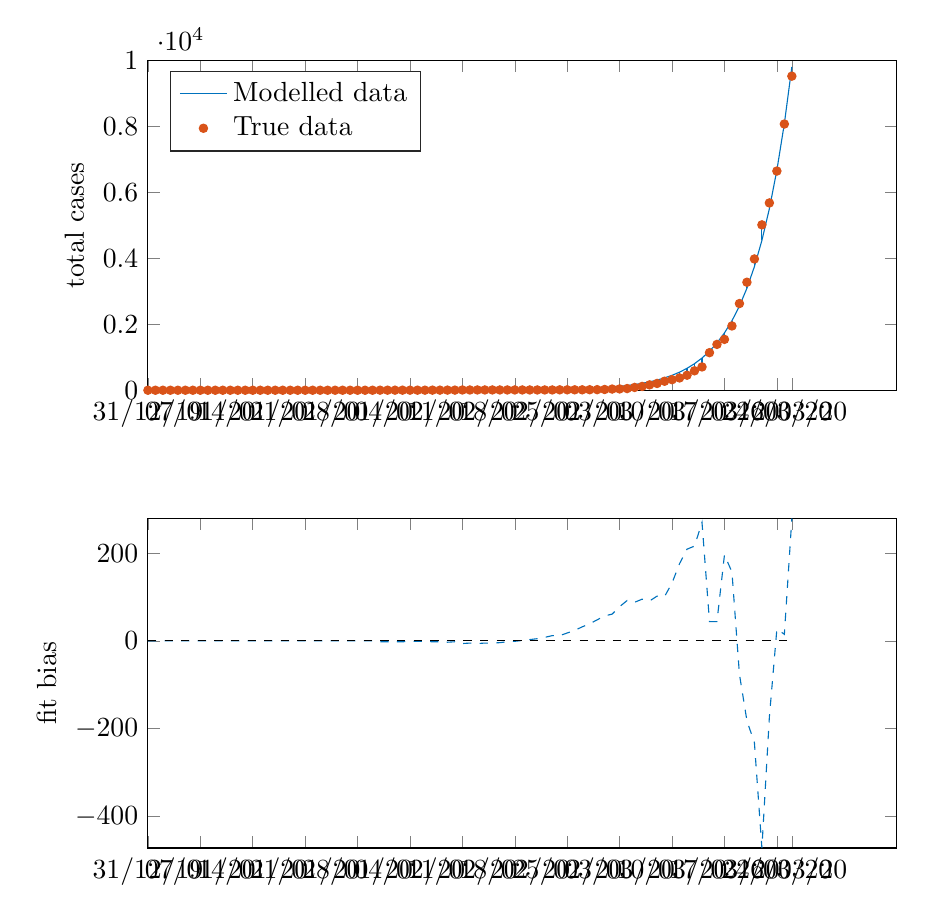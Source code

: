 % This file was created by matlab2tikz.
% Minimal pgfplots version: 1.3
%
\definecolor{mycolor1}{rgb}{0.0,0.447,0.741}%
\definecolor{mycolor2}{rgb}{0.85,0.325,0.098}%
%
\begin{tikzpicture}

\begin{axis}[%
width=9.509cm,
height=4.186cm,
at={(0cm,5.814cm)},
scale only axis,
xmin=0,
xmax=100,
xtick={0,7,14,21,28,35,42,49,56,63,70,77,84,86},
xticklabels={{31/12/19},{07/01/20},{14/01/20},{21/01/20},{28/01/20},{04/02/20},{11/02/20},{18/02/20},{25/02/20},{03/03/20},{10/03/20},{17/03/20},{24/03/20},{26/03/20}},
ymin=0,
ymax=10000,
ylabel={total cases},
legend style={at={(0.03,0.97)},anchor=north west,legend cell align=left,align=left,draw=white!15!black}
]
\addplot [color=mycolor1,solid]
  table[row sep=crcr]{%
0	0\\
1	0\\
2	0\\
3	0\\
4	0\\
5	0\\
6	0\\
7	0\\
8	0\\
9	0\\
10	0\\
11	0\\
12	0\\
13	0\\
14	0\\
15	0\\
16	0\\
17	0\\
18	0\\
19	0\\
20	0\\
21	0\\
22	0\\
23	0\\
24	0\\
25	0\\
26	0\\
27	0\\
28	0\\
29	0\\
30	0\\
31	0\\
32	0\\
33	0\\
34	0\\
35	1\\
36	1\\
37	1\\
38	1\\
39	1\\
40	1\\
41	2\\
42	2\\
43	3\\
44	3\\
45	4\\
46	4\\
47	5\\
48	7\\
49	8\\
50	10\\
51	12\\
52	14\\
53	17\\
54	21\\
55	25\\
56	31\\
57	37\\
58	45\\
59	55\\
60	66\\
61	80\\
62	97\\
63	118\\
64	143\\
65	173\\
66	210\\
67	254\\
68	308\\
69	374\\
70	453\\
71	549\\
72	665\\
73	806\\
74	977\\
75	1184\\
76	1435\\
77	1739\\
78	2107\\
79	2554\\
80	3095\\
81	3751\\
82	4546\\
83	5510\\
84	6677\\
85	8092\\
86	9808\\
};
\addlegendentry{Modelled data};

\addplot[only marks,mark=*,mark options={},mark size=1.5pt,color=mycolor2] plot table[row sep=crcr,]{%
0	0\\
1	0\\
2	0\\
3	0\\
4	0\\
5	0\\
6	0\\
7	0\\
8	0\\
9	0\\
10	0\\
11	0\\
12	0\\
13	0\\
14	0\\
15	0\\
16	0\\
17	0\\
18	0\\
19	0\\
20	0\\
21	0\\
22	0\\
23	0\\
24	0\\
25	0\\
26	0\\
27	0\\
28	0\\
29	0\\
30	0\\
31	2\\
32	2\\
33	2\\
34	2\\
35	2\\
36	2\\
37	2\\
38	3\\
39	3\\
40	4\\
41	4\\
42	8\\
43	8\\
44	9\\
45	9\\
46	9\\
47	9\\
48	9\\
49	9\\
50	9\\
51	9\\
52	9\\
53	9\\
54	9\\
55	13\\
56	13\\
57	13\\
58	13\\
59	16\\
60	18\\
61	23\\
62	36\\
63	40\\
64	51\\
65	85\\
66	115\\
67	163\\
68	206\\
69	273\\
70	321\\
71	373\\
72	456\\
73	590\\
74	707\\
75	1140\\
76	1391\\
77	1543\\
78	1950\\
79	2630\\
80	3277\\
81	3983\\
82	5018\\
83	5683\\
84	6650\\
85	8077\\
86	9529\\
};
\addlegendentry{True data};

\addplot [color=mycolor1,solid,forget plot]
  table[row sep=crcr]{%
0	0\\
0	0\\
};
\addplot [color=mycolor1,solid,forget plot]
  table[row sep=crcr]{%
1	0\\
1	0\\
};
\addplot [color=mycolor1,solid,forget plot]
  table[row sep=crcr]{%
2	0\\
2	0\\
};
\addplot [color=mycolor1,solid,forget plot]
  table[row sep=crcr]{%
3	0\\
3	0\\
};
\addplot [color=mycolor1,solid,forget plot]
  table[row sep=crcr]{%
4	0\\
4	0\\
};
\addplot [color=mycolor1,solid,forget plot]
  table[row sep=crcr]{%
5	0\\
5	0\\
};
\addplot [color=mycolor1,solid,forget plot]
  table[row sep=crcr]{%
6	0\\
6	0\\
};
\addplot [color=mycolor1,solid,forget plot]
  table[row sep=crcr]{%
7	0\\
7	0\\
};
\addplot [color=mycolor1,solid,forget plot]
  table[row sep=crcr]{%
8	0\\
8	0\\
};
\addplot [color=mycolor1,solid,forget plot]
  table[row sep=crcr]{%
9	0\\
9	0\\
};
\addplot [color=mycolor1,solid,forget plot]
  table[row sep=crcr]{%
10	0\\
10	0\\
};
\addplot [color=mycolor1,solid,forget plot]
  table[row sep=crcr]{%
11	0\\
11	0\\
};
\addplot [color=mycolor1,solid,forget plot]
  table[row sep=crcr]{%
12	0\\
12	0\\
};
\addplot [color=mycolor1,solid,forget plot]
  table[row sep=crcr]{%
13	0\\
13	0\\
};
\addplot [color=mycolor1,solid,forget plot]
  table[row sep=crcr]{%
14	0\\
14	0\\
};
\addplot [color=mycolor1,solid,forget plot]
  table[row sep=crcr]{%
15	0\\
15	0\\
};
\addplot [color=mycolor1,solid,forget plot]
  table[row sep=crcr]{%
16	0\\
16	0\\
};
\addplot [color=mycolor1,solid,forget plot]
  table[row sep=crcr]{%
17	0\\
17	0\\
};
\addplot [color=mycolor1,solid,forget plot]
  table[row sep=crcr]{%
18	0\\
18	0\\
};
\addplot [color=mycolor1,solid,forget plot]
  table[row sep=crcr]{%
19	0\\
19	0\\
};
\addplot [color=mycolor1,solid,forget plot]
  table[row sep=crcr]{%
20	0\\
20	0\\
};
\addplot [color=mycolor1,solid,forget plot]
  table[row sep=crcr]{%
21	0\\
21	0\\
};
\addplot [color=mycolor1,solid,forget plot]
  table[row sep=crcr]{%
22	0\\
22	0\\
};
\addplot [color=mycolor1,solid,forget plot]
  table[row sep=crcr]{%
23	0\\
23	0\\
};
\addplot [color=mycolor1,solid,forget plot]
  table[row sep=crcr]{%
24	0\\
24	0\\
};
\addplot [color=mycolor1,solid,forget plot]
  table[row sep=crcr]{%
25	0\\
25	0\\
};
\addplot [color=mycolor1,solid,forget plot]
  table[row sep=crcr]{%
26	0\\
26	0\\
};
\addplot [color=mycolor1,solid,forget plot]
  table[row sep=crcr]{%
27	0\\
27	0\\
};
\addplot [color=mycolor1,solid,forget plot]
  table[row sep=crcr]{%
28	0\\
28	0\\
};
\addplot [color=mycolor1,solid,forget plot]
  table[row sep=crcr]{%
29	0\\
29	0\\
};
\addplot [color=mycolor1,solid,forget plot]
  table[row sep=crcr]{%
30	0\\
30	0\\
};
\addplot [color=mycolor1,solid,forget plot]
  table[row sep=crcr]{%
31	2\\
31	0\\
};
\addplot [color=mycolor1,solid,forget plot]
  table[row sep=crcr]{%
32	2\\
32	0\\
};
\addplot [color=mycolor1,solid,forget plot]
  table[row sep=crcr]{%
33	2\\
33	0\\
};
\addplot [color=mycolor1,solid,forget plot]
  table[row sep=crcr]{%
34	2\\
34	0\\
};
\addplot [color=mycolor1,solid,forget plot]
  table[row sep=crcr]{%
35	2\\
35	1\\
};
\addplot [color=mycolor1,solid,forget plot]
  table[row sep=crcr]{%
36	2\\
36	1\\
};
\addplot [color=mycolor1,solid,forget plot]
  table[row sep=crcr]{%
37	2\\
37	1\\
};
\addplot [color=mycolor1,solid,forget plot]
  table[row sep=crcr]{%
38	3\\
38	1\\
};
\addplot [color=mycolor1,solid,forget plot]
  table[row sep=crcr]{%
39	3\\
39	1\\
};
\addplot [color=mycolor1,solid,forget plot]
  table[row sep=crcr]{%
40	4\\
40	1\\
};
\addplot [color=mycolor1,solid,forget plot]
  table[row sep=crcr]{%
41	4\\
41	2\\
};
\addplot [color=mycolor1,solid,forget plot]
  table[row sep=crcr]{%
42	8\\
42	2\\
};
\addplot [color=mycolor1,solid,forget plot]
  table[row sep=crcr]{%
43	8\\
43	3\\
};
\addplot [color=mycolor1,solid,forget plot]
  table[row sep=crcr]{%
44	9\\
44	3\\
};
\addplot [color=mycolor1,solid,forget plot]
  table[row sep=crcr]{%
45	9\\
45	4\\
};
\addplot [color=mycolor1,solid,forget plot]
  table[row sep=crcr]{%
46	9\\
46	4\\
};
\addplot [color=mycolor1,solid,forget plot]
  table[row sep=crcr]{%
47	9\\
47	5\\
};
\addplot [color=mycolor1,solid,forget plot]
  table[row sep=crcr]{%
48	9\\
48	7\\
};
\addplot [color=mycolor1,solid,forget plot]
  table[row sep=crcr]{%
49	9\\
49	8\\
};
\addplot [color=mycolor1,solid,forget plot]
  table[row sep=crcr]{%
50	9\\
50	10\\
};
\addplot [color=mycolor1,solid,forget plot]
  table[row sep=crcr]{%
51	9\\
51	12\\
};
\addplot [color=mycolor1,solid,forget plot]
  table[row sep=crcr]{%
52	9\\
52	14\\
};
\addplot [color=mycolor1,solid,forget plot]
  table[row sep=crcr]{%
53	9\\
53	17\\
};
\addplot [color=mycolor1,solid,forget plot]
  table[row sep=crcr]{%
54	9\\
54	21\\
};
\addplot [color=mycolor1,solid,forget plot]
  table[row sep=crcr]{%
55	13\\
55	25\\
};
\addplot [color=mycolor1,solid,forget plot]
  table[row sep=crcr]{%
56	13\\
56	31\\
};
\addplot [color=mycolor1,solid,forget plot]
  table[row sep=crcr]{%
57	13\\
57	37\\
};
\addplot [color=mycolor1,solid,forget plot]
  table[row sep=crcr]{%
58	13\\
58	45\\
};
\addplot [color=mycolor1,solid,forget plot]
  table[row sep=crcr]{%
59	16\\
59	55\\
};
\addplot [color=mycolor1,solid,forget plot]
  table[row sep=crcr]{%
60	18\\
60	66\\
};
\addplot [color=mycolor1,solid,forget plot]
  table[row sep=crcr]{%
61	23\\
61	80\\
};
\addplot [color=mycolor1,solid,forget plot]
  table[row sep=crcr]{%
62	36\\
62	97\\
};
\addplot [color=mycolor1,solid,forget plot]
  table[row sep=crcr]{%
63	40\\
63	118\\
};
\addplot [color=mycolor1,solid,forget plot]
  table[row sep=crcr]{%
64	51\\
64	143\\
};
\addplot [color=mycolor1,solid,forget plot]
  table[row sep=crcr]{%
65	85\\
65	173\\
};
\addplot [color=mycolor1,solid,forget plot]
  table[row sep=crcr]{%
66	115\\
66	210\\
};
\addplot [color=mycolor1,solid,forget plot]
  table[row sep=crcr]{%
67	163\\
67	254\\
};
\addplot [color=mycolor1,solid,forget plot]
  table[row sep=crcr]{%
68	206\\
68	308\\
};
\addplot [color=mycolor1,solid,forget plot]
  table[row sep=crcr]{%
69	273\\
69	374\\
};
\addplot [color=mycolor1,solid,forget plot]
  table[row sep=crcr]{%
70	321\\
70	453\\
};
\addplot [color=mycolor1,solid,forget plot]
  table[row sep=crcr]{%
71	373\\
71	549\\
};
\addplot [color=mycolor1,solid,forget plot]
  table[row sep=crcr]{%
72	456\\
72	665\\
};
\addplot [color=mycolor1,solid,forget plot]
  table[row sep=crcr]{%
73	590\\
73	806\\
};
\addplot [color=mycolor1,solid,forget plot]
  table[row sep=crcr]{%
74	707\\
74	977\\
};
\addplot [color=mycolor1,solid,forget plot]
  table[row sep=crcr]{%
75	1140\\
75	1184\\
};
\addplot [color=mycolor1,solid,forget plot]
  table[row sep=crcr]{%
76	1391\\
76	1435\\
};
\addplot [color=mycolor1,solid,forget plot]
  table[row sep=crcr]{%
77	1543\\
77	1739\\
};
\addplot [color=mycolor1,solid,forget plot]
  table[row sep=crcr]{%
78	1950\\
78	2107\\
};
\addplot [color=mycolor1,solid,forget plot]
  table[row sep=crcr]{%
79	2630\\
79	2554\\
};
\addplot [color=mycolor1,solid,forget plot]
  table[row sep=crcr]{%
80	3277\\
80	3095\\
};
\addplot [color=mycolor1,solid,forget plot]
  table[row sep=crcr]{%
81	3983\\
81	3751\\
};
\addplot [color=mycolor1,solid,forget plot]
  table[row sep=crcr]{%
82	5018\\
82	4546\\
};
\addplot [color=mycolor1,solid,forget plot]
  table[row sep=crcr]{%
83	5683\\
83	5510\\
};
\addplot [color=mycolor1,solid,forget plot]
  table[row sep=crcr]{%
84	6650\\
84	6677\\
};
\addplot [color=mycolor1,solid,forget plot]
  table[row sep=crcr]{%
85	8077\\
85	8092\\
};
\addplot [color=mycolor1,solid,forget plot]
  table[row sep=crcr]{%
86	9529\\
86	9808\\
};
\end{axis}

\begin{axis}[%
width=9.509cm,
height=4.186cm,
at={(0cm,0cm)},
scale only axis,
xmin=0,
xmax=100,
xtick={0,7,14,21,28,35,42,49,56,63,70,77,84,86},
xticklabels={{31/12/19},{07/01/20},{14/01/20},{21/01/20},{28/01/20},{04/02/20},{11/02/20},{18/02/20},{25/02/20},{03/03/20},{10/03/20},{17/03/20},{24/03/20},{26/03/20}},
ymin=-472,
ymax=279,
ylabel={fit bias},
legend style={legend cell align=left,align=left,draw=white!15!black}
]
\addplot [color=mycolor1,dashed,forget plot]
  table[row sep=crcr]{%
0	0\\
1	0\\
2	0\\
3	0\\
4	0\\
5	0\\
6	0\\
7	0\\
8	0\\
9	0\\
10	0\\
11	0\\
12	0\\
13	0\\
14	0\\
15	0\\
16	0\\
17	0\\
18	0\\
19	0\\
20	0\\
21	0\\
22	0\\
23	0\\
24	0\\
25	0\\
26	0\\
27	0\\
28	0\\
29	0\\
30	0\\
31	-2\\
32	-2\\
33	-2\\
34	-2\\
35	-1\\
36	-1\\
37	-1\\
38	-2\\
39	-2\\
40	-3\\
41	-2\\
42	-6\\
43	-5\\
44	-6\\
45	-5\\
46	-5\\
47	-4\\
48	-2\\
49	-1\\
50	1\\
51	3\\
52	5\\
53	8\\
54	12\\
55	12\\
56	18\\
57	24\\
58	32\\
59	39\\
60	48\\
61	57\\
62	61\\
63	78\\
64	92\\
65	88\\
66	95\\
67	91\\
68	102\\
69	101\\
70	132\\
71	176\\
72	209\\
73	216\\
74	270\\
75	44\\
76	44\\
77	196\\
78	157\\
79	-76\\
80	-182\\
81	-232\\
82	-472\\
83	-173\\
84	27\\
85	15\\
86	279\\
};
\addplot [color=black,dashed,forget plot]
  table[row sep=crcr]{%
0	0\\
86	0\\
};
\end{axis}
\end{tikzpicture}%